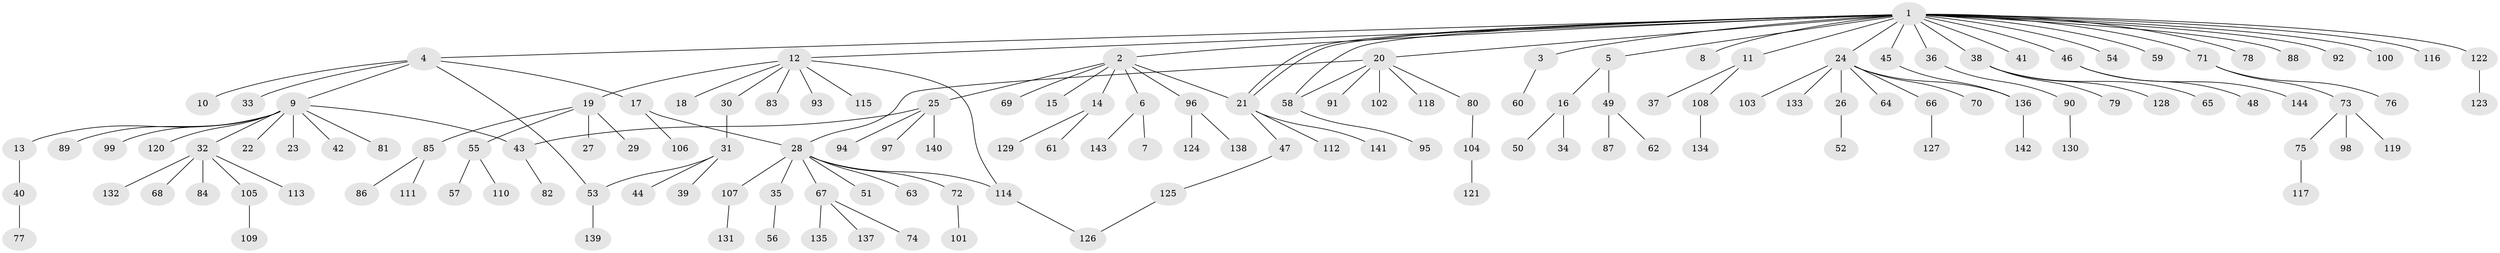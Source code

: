 // Generated by graph-tools (version 1.1) at 2025/35/03/09/25 02:35:18]
// undirected, 144 vertices, 152 edges
graph export_dot {
graph [start="1"]
  node [color=gray90,style=filled];
  1;
  2;
  3;
  4;
  5;
  6;
  7;
  8;
  9;
  10;
  11;
  12;
  13;
  14;
  15;
  16;
  17;
  18;
  19;
  20;
  21;
  22;
  23;
  24;
  25;
  26;
  27;
  28;
  29;
  30;
  31;
  32;
  33;
  34;
  35;
  36;
  37;
  38;
  39;
  40;
  41;
  42;
  43;
  44;
  45;
  46;
  47;
  48;
  49;
  50;
  51;
  52;
  53;
  54;
  55;
  56;
  57;
  58;
  59;
  60;
  61;
  62;
  63;
  64;
  65;
  66;
  67;
  68;
  69;
  70;
  71;
  72;
  73;
  74;
  75;
  76;
  77;
  78;
  79;
  80;
  81;
  82;
  83;
  84;
  85;
  86;
  87;
  88;
  89;
  90;
  91;
  92;
  93;
  94;
  95;
  96;
  97;
  98;
  99;
  100;
  101;
  102;
  103;
  104;
  105;
  106;
  107;
  108;
  109;
  110;
  111;
  112;
  113;
  114;
  115;
  116;
  117;
  118;
  119;
  120;
  121;
  122;
  123;
  124;
  125;
  126;
  127;
  128;
  129;
  130;
  131;
  132;
  133;
  134;
  135;
  136;
  137;
  138;
  139;
  140;
  141;
  142;
  143;
  144;
  1 -- 2;
  1 -- 3;
  1 -- 4;
  1 -- 5;
  1 -- 8;
  1 -- 11;
  1 -- 12;
  1 -- 20;
  1 -- 21;
  1 -- 21;
  1 -- 24;
  1 -- 36;
  1 -- 38;
  1 -- 41;
  1 -- 45;
  1 -- 46;
  1 -- 54;
  1 -- 58;
  1 -- 59;
  1 -- 71;
  1 -- 78;
  1 -- 88;
  1 -- 92;
  1 -- 100;
  1 -- 116;
  1 -- 122;
  2 -- 6;
  2 -- 14;
  2 -- 15;
  2 -- 21;
  2 -- 25;
  2 -- 69;
  2 -- 96;
  3 -- 60;
  4 -- 9;
  4 -- 10;
  4 -- 17;
  4 -- 33;
  4 -- 53;
  5 -- 16;
  5 -- 49;
  6 -- 7;
  6 -- 143;
  9 -- 13;
  9 -- 22;
  9 -- 23;
  9 -- 32;
  9 -- 42;
  9 -- 43;
  9 -- 81;
  9 -- 89;
  9 -- 99;
  9 -- 120;
  11 -- 37;
  11 -- 108;
  12 -- 18;
  12 -- 19;
  12 -- 30;
  12 -- 83;
  12 -- 93;
  12 -- 114;
  12 -- 115;
  13 -- 40;
  14 -- 61;
  14 -- 129;
  16 -- 34;
  16 -- 50;
  17 -- 28;
  17 -- 106;
  19 -- 27;
  19 -- 29;
  19 -- 55;
  19 -- 85;
  20 -- 28;
  20 -- 58;
  20 -- 80;
  20 -- 91;
  20 -- 102;
  20 -- 118;
  21 -- 47;
  21 -- 112;
  21 -- 141;
  24 -- 26;
  24 -- 64;
  24 -- 66;
  24 -- 70;
  24 -- 103;
  24 -- 133;
  24 -- 136;
  25 -- 43;
  25 -- 94;
  25 -- 97;
  25 -- 140;
  26 -- 52;
  28 -- 35;
  28 -- 51;
  28 -- 63;
  28 -- 67;
  28 -- 72;
  28 -- 107;
  28 -- 114;
  30 -- 31;
  31 -- 39;
  31 -- 44;
  31 -- 53;
  32 -- 68;
  32 -- 84;
  32 -- 105;
  32 -- 113;
  32 -- 132;
  35 -- 56;
  36 -- 90;
  38 -- 65;
  38 -- 79;
  38 -- 128;
  40 -- 77;
  43 -- 82;
  45 -- 136;
  46 -- 48;
  46 -- 144;
  47 -- 125;
  49 -- 62;
  49 -- 87;
  53 -- 139;
  55 -- 57;
  55 -- 110;
  58 -- 95;
  66 -- 127;
  67 -- 74;
  67 -- 135;
  67 -- 137;
  71 -- 73;
  71 -- 76;
  72 -- 101;
  73 -- 75;
  73 -- 98;
  73 -- 119;
  75 -- 117;
  80 -- 104;
  85 -- 86;
  85 -- 111;
  90 -- 130;
  96 -- 124;
  96 -- 138;
  104 -- 121;
  105 -- 109;
  107 -- 131;
  108 -- 134;
  114 -- 126;
  122 -- 123;
  125 -- 126;
  136 -- 142;
}
